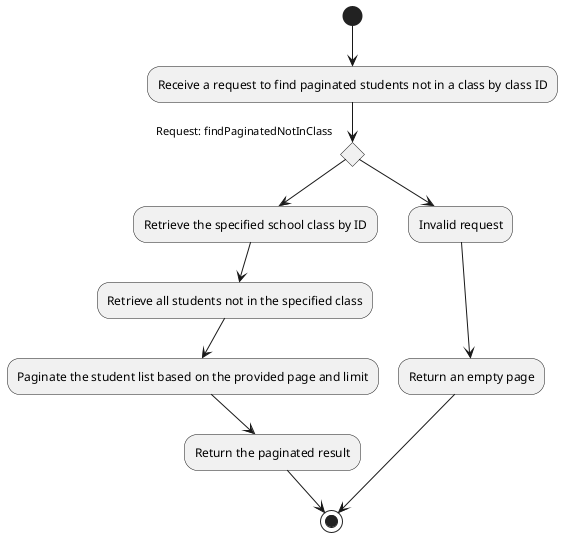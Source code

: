 @startuml

(*) --> "Receive a request to find paginated students not in a class by class ID"

if "Request: findPaginatedNotInClass" then
    --> "Retrieve the specified school class by ID"
    --> "Retrieve all students not in the specified class"
    --> "Paginate the student list based on the provided page and limit"
    --> "Return the paginated result"
    --> (*)
else
    --> "Invalid request"
    --> "Return an empty page"
    --> (*)
endif

@enduml
